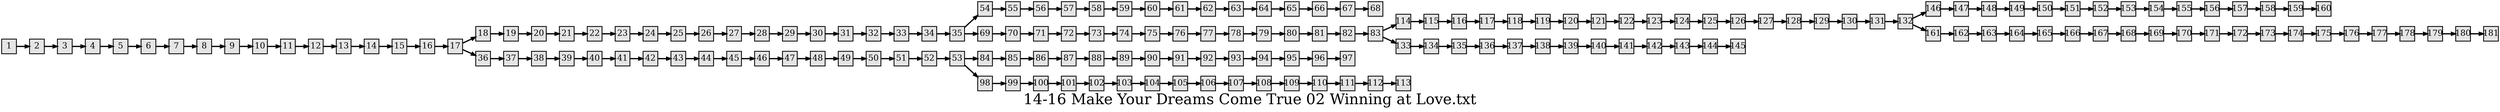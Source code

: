 digraph g{
  graph [ label="14-16 Make Your Dreams Come True 02 Winning at Love.txt" rankdir=LR, ordering=out, fontsize=36, nodesep="0.35", ranksep="0.45"];
  node  [shape=rect, penwidth=2, fontsize=20, style=filled, fillcolor=grey90, margin="0,0", labelfloat=true, regular=true, fixedsize=true];
  edge  [labelfloat=true, penwidth=3, fontsize=12];
  1 -> 2;
  2 -> 3;
  3 -> 4;
  4 -> 5;
  5 -> 6;
  6 -> 7;
  7 -> 8;
  8 -> 9;
  9 -> 10;
  10 -> 11;
  11 -> 12;
  12 -> 13;
  13 -> 14;
  14 -> 15;
  15 -> 16;
  16 -> 17;
  17 -> 18;
  17 -> 36;
  18 -> 19;
  19 -> 20;
  20 -> 21;
  21 -> 22;
  22 -> 23;
  23 -> 24;
  24 -> 25;
  25 -> 26;
  26 -> 27;
  27 -> 28;
  28 -> 29;
  29 -> 30;
  30 -> 31;
  31 -> 32;
  32 -> 33;
  33 -> 34;
  34 -> 35;
  35 -> 54;
  35 -> 69;
  36 -> 37;
  37 -> 38;
  38 -> 39;
  39 -> 40;
  40 -> 41;
  41 -> 42;
  42 -> 43;
  43 -> 44;
  44 -> 45;
  45 -> 46;
  46 -> 47;
  47 -> 48;
  48 -> 49;
  49 -> 50;
  50 -> 51;
  51 -> 52;
  52 -> 53;
  53 -> 84;
  53 -> 98;
  54 -> 55;
  55 -> 56;
  56 -> 57;
  57 -> 58;
  58 -> 59;
  59 -> 60;
  60 -> 61;
  61 -> 62;
  62 -> 63;
  63 -> 64;
  64 -> 65;
  65 -> 66;
  66 -> 67;
  67 -> 68;
  69 -> 70;
  70 -> 71;
  71 -> 72;
  72 -> 73;
  73 -> 74;
  74 -> 75;
  75 -> 76;
  76 -> 77;
  77 -> 78;
  78 -> 79;
  79 -> 80;
  80 -> 81;
  81 -> 82;
  82 -> 83;
  83 -> 114;
  83 -> 133;
  84 -> 85;
  85 -> 86;
  86 -> 87;
  87 -> 88;
  88 -> 89;
  89 -> 90;
  90 -> 91;
  91 -> 92;
  92 -> 93;
  93 -> 94;
  94 -> 95;
  95 -> 96;
  96 -> 97;
  98 -> 99;
  99 -> 100;
  100 -> 101;
  101 -> 102;
  102 -> 103;
  103 -> 104;
  104 -> 105;
  105 -> 106;
  106 -> 107;
  107 -> 108;
  108 -> 109;
  109 -> 110;
  110 -> 111;
  111 -> 112;
  112 -> 113;
  114 -> 115;
  115 -> 116;
  116 -> 117;
  117 -> 118;
  118 -> 119;
  119 -> 120;
  120 -> 121;
  121 -> 122;
  122 -> 123;
  123 -> 124;
  124 -> 125;
  125 -> 126;
  126 -> 127;
  127 -> 128;
  128 -> 129;
  129 -> 130;
  130 -> 131;
  131 -> 132;
  132 -> 146;
  132 -> 161;
  133 -> 134;
  134 -> 135;
  135 -> 136;
  136 -> 137;
  137 -> 138;
  138 -> 139;
  139 -> 140;
  140 -> 141;
  141 -> 142;
  142 -> 143;
  143 -> 144;
  144 -> 145;
  146 -> 147;
  147 -> 148;
  148 -> 149;
  149 -> 150;
  150 -> 151;
  151 -> 152;
  152 -> 153;
  153 -> 154;
  154 -> 155;
  155 -> 156;
  156 -> 157;
  157 -> 158;
  158 -> 159;
  159 -> 160;
  161 -> 162;
  162 -> 163;
  163 -> 164;
  164 -> 165;
  165 -> 166;
  166 -> 167;
  167 -> 168;
  168 -> 169;
  169 -> 170;
  170 -> 171;
  171 -> 172;
  172 -> 173;
  173 -> 174;
  174 -> 175;
  175 -> 176;
  176 -> 177;
  177 -> 178;
  178 -> 179;
  179 -> 180;
  180 -> 181;
}

